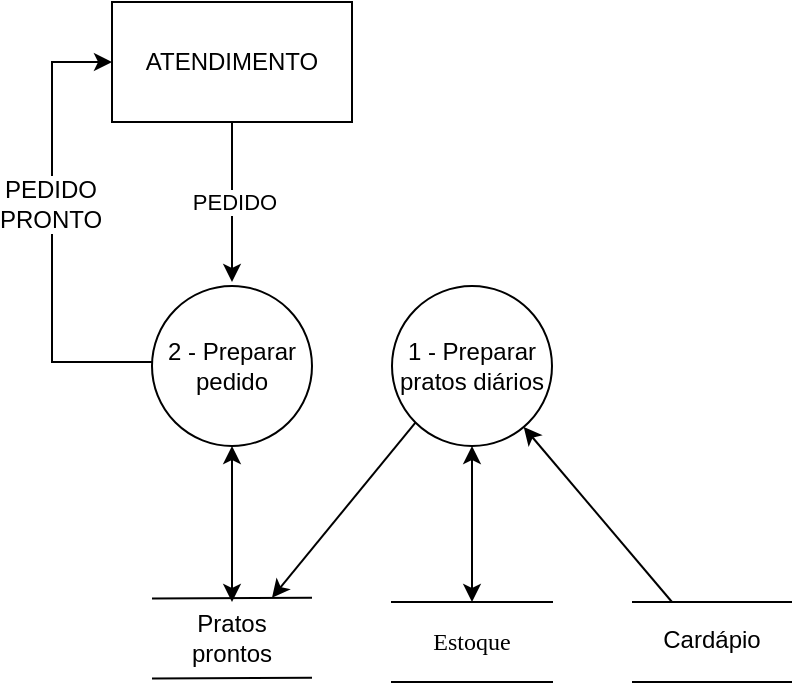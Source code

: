 <mxfile version="13.0.3" type="device"><diagram id="dSUgeCPkgsj3qHZt21HH" name="Page-1"><mxGraphModel dx="749" dy="556" grid="1" gridSize="10" guides="1" tooltips="1" connect="1" arrows="1" fold="1" page="1" pageScale="1" pageWidth="1169" pageHeight="827" math="0" shadow="0"><root><mxCell id="0"/><mxCell id="1" parent="0"/><mxCell id="H90g8FOWIPVOjGuW9KPG-5" style="edgeStyle=orthogonalEdgeStyle;rounded=0;orthogonalLoop=1;jettySize=auto;html=1;entryX=0;entryY=0.5;entryDx=0;entryDy=0;" parent="1" source="_gtrG9Udw_pXjVNFEDE8-3" target="H90g8FOWIPVOjGuW9KPG-1" edge="1"><mxGeometry relative="1" as="geometry"><Array as="points"><mxPoint x="131" y="220"/><mxPoint x="131" y="70"/></Array></mxGeometry></mxCell><mxCell id="H90g8FOWIPVOjGuW9KPG-6" value="PEDIDO&lt;br&gt;PRONTO" style="text;html=1;align=center;verticalAlign=middle;resizable=0;points=[];labelBackgroundColor=#ffffff;" parent="H90g8FOWIPVOjGuW9KPG-5" vertex="1" connectable="0"><mxGeometry x="0.209" y="1" relative="1" as="geometry"><mxPoint y="9.29" as="offset"/></mxGeometry></mxCell><mxCell id="_gtrG9Udw_pXjVNFEDE8-3" value="2 -&amp;nbsp;Preparar pedido" style="ellipse;whiteSpace=wrap;html=1;aspect=fixed;" parent="1" vertex="1"><mxGeometry x="181" y="182.0" width="80" height="80" as="geometry"/></mxCell><mxCell id="9dMpeF_9-wVNNIEZNcrr-1" style="edgeStyle=orthogonalEdgeStyle;rounded=0;orthogonalLoop=1;jettySize=auto;html=1;entryX=0.5;entryY=0;entryDx=0;entryDy=0;startArrow=classic;startFill=1;" parent="1" source="_gtrG9Udw_pXjVNFEDE8-4" target="_gtrG9Udw_pXjVNFEDE8-12" edge="1"><mxGeometry relative="1" as="geometry"/></mxCell><mxCell id="_gtrG9Udw_pXjVNFEDE8-4" value="1 - Preparar&lt;br&gt;pratos diários" style="ellipse;whiteSpace=wrap;html=1;aspect=fixed;" parent="1" vertex="1"><mxGeometry x="301" y="182" width="80" height="80" as="geometry"/></mxCell><mxCell id="_gtrG9Udw_pXjVNFEDE8-12" value="Estoque" style="shape=partialRectangle;whiteSpace=wrap;html=1;left=0;right=0;fillColor=none;strokeWidth=1;fontFamily=Tahoma;fontSize=12;" parent="1" vertex="1"><mxGeometry x="301" y="340" width="80" height="40" as="geometry"/></mxCell><mxCell id="_gtrG9Udw_pXjVNFEDE8-13" value="Cardápio" style="text;html=1;strokeColor=none;fillColor=none;align=center;verticalAlign=middle;whiteSpace=wrap;rounded=0;" parent="1" vertex="1"><mxGeometry x="421" y="349.11" width="80" height="20" as="geometry"/></mxCell><mxCell id="_gtrG9Udw_pXjVNFEDE8-14" value="" style="endArrow=none;html=1;" parent="1" edge="1"><mxGeometry width="50" height="50" relative="1" as="geometry"><mxPoint x="421" y="340" as="sourcePoint"/><mxPoint x="501" y="340" as="targetPoint"/></mxGeometry></mxCell><mxCell id="_gtrG9Udw_pXjVNFEDE8-15" value="" style="endArrow=none;html=1;" parent="1" edge="1"><mxGeometry width="50" height="50" relative="1" as="geometry"><mxPoint x="421" y="380" as="sourcePoint"/><mxPoint x="501" y="380" as="targetPoint"/></mxGeometry></mxCell><mxCell id="_gtrG9Udw_pXjVNFEDE8-17" value="" style="endArrow=classic;html=1;fontSize=12;" parent="1" target="_gtrG9Udw_pXjVNFEDE8-4" edge="1"><mxGeometry width="50" height="50" relative="1" as="geometry"><mxPoint x="441" y="340" as="sourcePoint"/><mxPoint x="471" y="320" as="targetPoint"/></mxGeometry></mxCell><mxCell id="H90g8FOWIPVOjGuW9KPG-2" value="PEDIDO" style="edgeStyle=orthogonalEdgeStyle;rounded=0;orthogonalLoop=1;jettySize=auto;html=1;" parent="1" source="H90g8FOWIPVOjGuW9KPG-1" edge="1"><mxGeometry relative="1" as="geometry"><mxPoint x="221" y="180" as="targetPoint"/></mxGeometry></mxCell><mxCell id="H90g8FOWIPVOjGuW9KPG-1" value="ATENDIMENTO" style="rounded=0;whiteSpace=wrap;html=1;" parent="1" vertex="1"><mxGeometry x="161" y="40" width="120" height="60" as="geometry"/></mxCell><mxCell id="H90g8FOWIPVOjGuW9KPG-3" value="" style="endArrow=classic;startArrow=classic;html=1;entryX=0.5;entryY=1;entryDx=0;entryDy=0;" parent="1" target="_gtrG9Udw_pXjVNFEDE8-3" edge="1"><mxGeometry width="50" height="50" relative="1" as="geometry"><mxPoint x="221" y="340" as="sourcePoint"/><mxPoint x="171" y="290" as="targetPoint"/></mxGeometry></mxCell><mxCell id="ZInf9EkUj93La9yxgn63-1" value="Pratos prontos" style="text;html=1;strokeColor=none;fillColor=none;align=center;verticalAlign=middle;whiteSpace=wrap;rounded=0;" vertex="1" parent="1"><mxGeometry x="181" y="337.86" width="80" height="40" as="geometry"/></mxCell><mxCell id="ZInf9EkUj93La9yxgn63-2" value="" style="endArrow=none;html=1;exitX=0;exitY=0;exitDx=0;exitDy=0;" edge="1" parent="1"><mxGeometry width="50" height="50" relative="1" as="geometry"><mxPoint x="181" y="338.28" as="sourcePoint"/><mxPoint x="261" y="337.86" as="targetPoint"/></mxGeometry></mxCell><mxCell id="ZInf9EkUj93La9yxgn63-3" value="" style="endArrow=none;html=1;exitX=0;exitY=1;exitDx=0;exitDy=0;" edge="1" parent="1"><mxGeometry width="50" height="50" relative="1" as="geometry"><mxPoint x="181" y="378.28" as="sourcePoint"/><mxPoint x="261" y="377.86" as="targetPoint"/></mxGeometry></mxCell><mxCell id="ZInf9EkUj93La9yxgn63-4" value="" style="endArrow=classic;html=1;entryX=0.75;entryY=0;entryDx=0;entryDy=0;exitX=0;exitY=1;exitDx=0;exitDy=0;" edge="1" parent="1" source="_gtrG9Udw_pXjVNFEDE8-4" target="ZInf9EkUj93La9yxgn63-1"><mxGeometry width="50" height="50" relative="1" as="geometry"><mxPoint x="160" y="290" as="sourcePoint"/><mxPoint x="210" y="240" as="targetPoint"/></mxGeometry></mxCell></root></mxGraphModel></diagram></mxfile>
